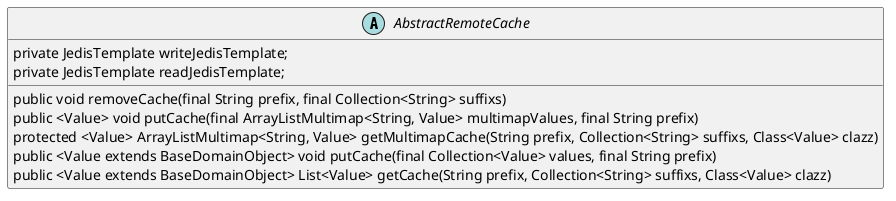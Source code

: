 @startuml

abstract class AbstractRemoteCache {
private JedisTemplate writeJedisTemplate;
private JedisTemplate readJedisTemplate;

public void removeCache(final String prefix, final Collection<String> suffixs)
public <Value> void putCache(final ArrayListMultimap<String, Value> multimapValues, final String prefix)
protected <Value> ArrayListMultimap<String, Value> getMultimapCache(String prefix, Collection<String> suffixs, Class<Value> clazz)
public <Value extends BaseDomainObject> void putCache(final Collection<Value> values, final String prefix)
public <Value extends BaseDomainObject> List<Value> getCache(String prefix, Collection<String> suffixs, Class<Value> clazz)
}
'class

@enduml